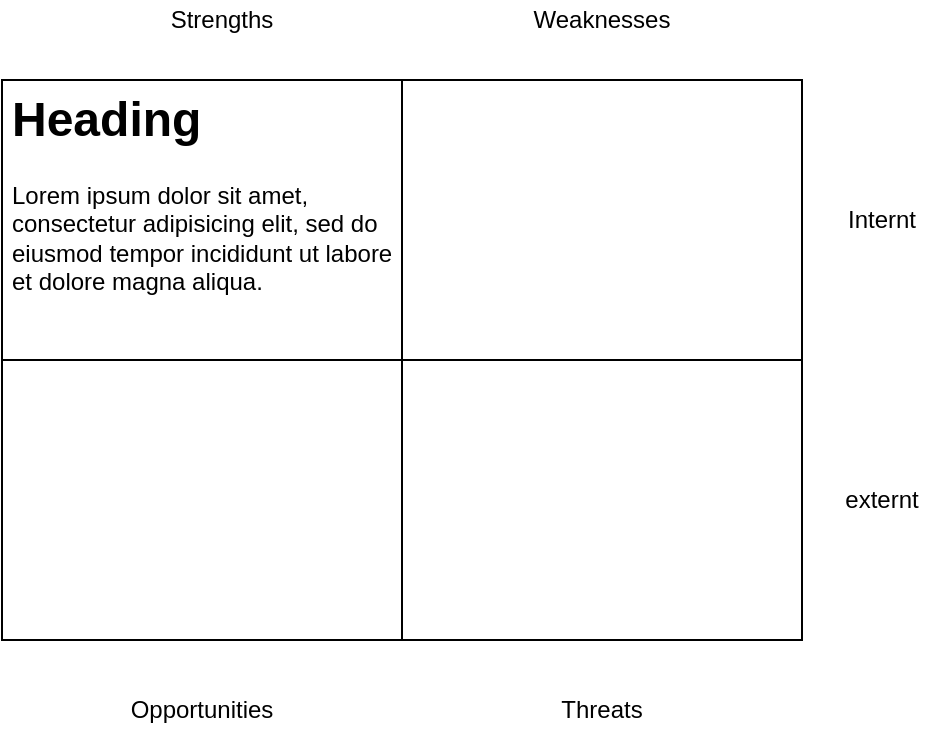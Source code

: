 <mxfile version="13.1.3" type="github"><diagram id="_41LTGPL2Su5cxgFXYDI" name="Page-1"><mxGraphModel dx="1217" dy="745" grid="1" gridSize="10" guides="1" tooltips="1" connect="1" arrows="1" fold="1" page="1" pageScale="1" pageWidth="827" pageHeight="1169" math="0" shadow="0"><root><mxCell id="0"/><mxCell id="1" parent="0"/><mxCell id="TwM1v0FFp5GonW-FSS2u-1" value="" style="rounded=0;whiteSpace=wrap;html=1;" vertex="1" parent="1"><mxGeometry x="180" y="270" width="200" height="140" as="geometry"/></mxCell><mxCell id="TwM1v0FFp5GonW-FSS2u-2" value="" style="rounded=0;whiteSpace=wrap;html=1;" vertex="1" parent="1"><mxGeometry x="380" y="270" width="200" height="140" as="geometry"/></mxCell><mxCell id="TwM1v0FFp5GonW-FSS2u-3" value="" style="rounded=0;whiteSpace=wrap;html=1;" vertex="1" parent="1"><mxGeometry x="180" y="410" width="200" height="140" as="geometry"/></mxCell><mxCell id="TwM1v0FFp5GonW-FSS2u-4" value="" style="rounded=0;whiteSpace=wrap;html=1;" vertex="1" parent="1"><mxGeometry x="380" y="410" width="200" height="140" as="geometry"/></mxCell><mxCell id="TwM1v0FFp5GonW-FSS2u-5" value="Strengths" style="text;html=1;strokeColor=none;fillColor=none;align=center;verticalAlign=middle;whiteSpace=wrap;rounded=0;" vertex="1" parent="1"><mxGeometry x="230" y="230" width="120" height="20" as="geometry"/></mxCell><mxCell id="TwM1v0FFp5GonW-FSS2u-6" value="Weaknesses" style="text;html=1;strokeColor=none;fillColor=none;align=center;verticalAlign=middle;whiteSpace=wrap;rounded=0;" vertex="1" parent="1"><mxGeometry x="435" y="230" width="90" height="20" as="geometry"/></mxCell><mxCell id="TwM1v0FFp5GonW-FSS2u-7" value="Threats" style="text;html=1;strokeColor=none;fillColor=none;align=center;verticalAlign=middle;whiteSpace=wrap;rounded=0;" vertex="1" parent="1"><mxGeometry x="435" y="575" width="90" height="20" as="geometry"/></mxCell><mxCell id="TwM1v0FFp5GonW-FSS2u-8" value="Opportunities" style="text;html=1;strokeColor=none;fillColor=none;align=center;verticalAlign=middle;whiteSpace=wrap;rounded=0;" vertex="1" parent="1"><mxGeometry x="235" y="575" width="90" height="20" as="geometry"/></mxCell><mxCell id="TwM1v0FFp5GonW-FSS2u-9" value="Internt" style="text;html=1;strokeColor=none;fillColor=none;align=center;verticalAlign=middle;whiteSpace=wrap;rounded=0;" vertex="1" parent="1"><mxGeometry x="600" y="330" width="40" height="20" as="geometry"/></mxCell><mxCell id="TwM1v0FFp5GonW-FSS2u-10" value="externt" style="text;html=1;strokeColor=none;fillColor=none;align=center;verticalAlign=middle;whiteSpace=wrap;rounded=0;" vertex="1" parent="1"><mxGeometry x="590" y="470" width="60" height="20" as="geometry"/></mxCell><mxCell id="TwM1v0FFp5GonW-FSS2u-11" value="&lt;h1&gt;Heading&lt;/h1&gt;&lt;p&gt;Lorem ipsum dolor sit amet, consectetur adipisicing elit, sed do eiusmod tempor incididunt ut labore et dolore magna aliqua.&lt;/p&gt;" style="text;html=1;strokeColor=none;fillColor=none;spacing=5;spacingTop=-20;whiteSpace=wrap;overflow=hidden;rounded=0;" vertex="1" parent="1"><mxGeometry x="180" y="270" width="200" height="140" as="geometry"/></mxCell></root></mxGraphModel></diagram></mxfile>